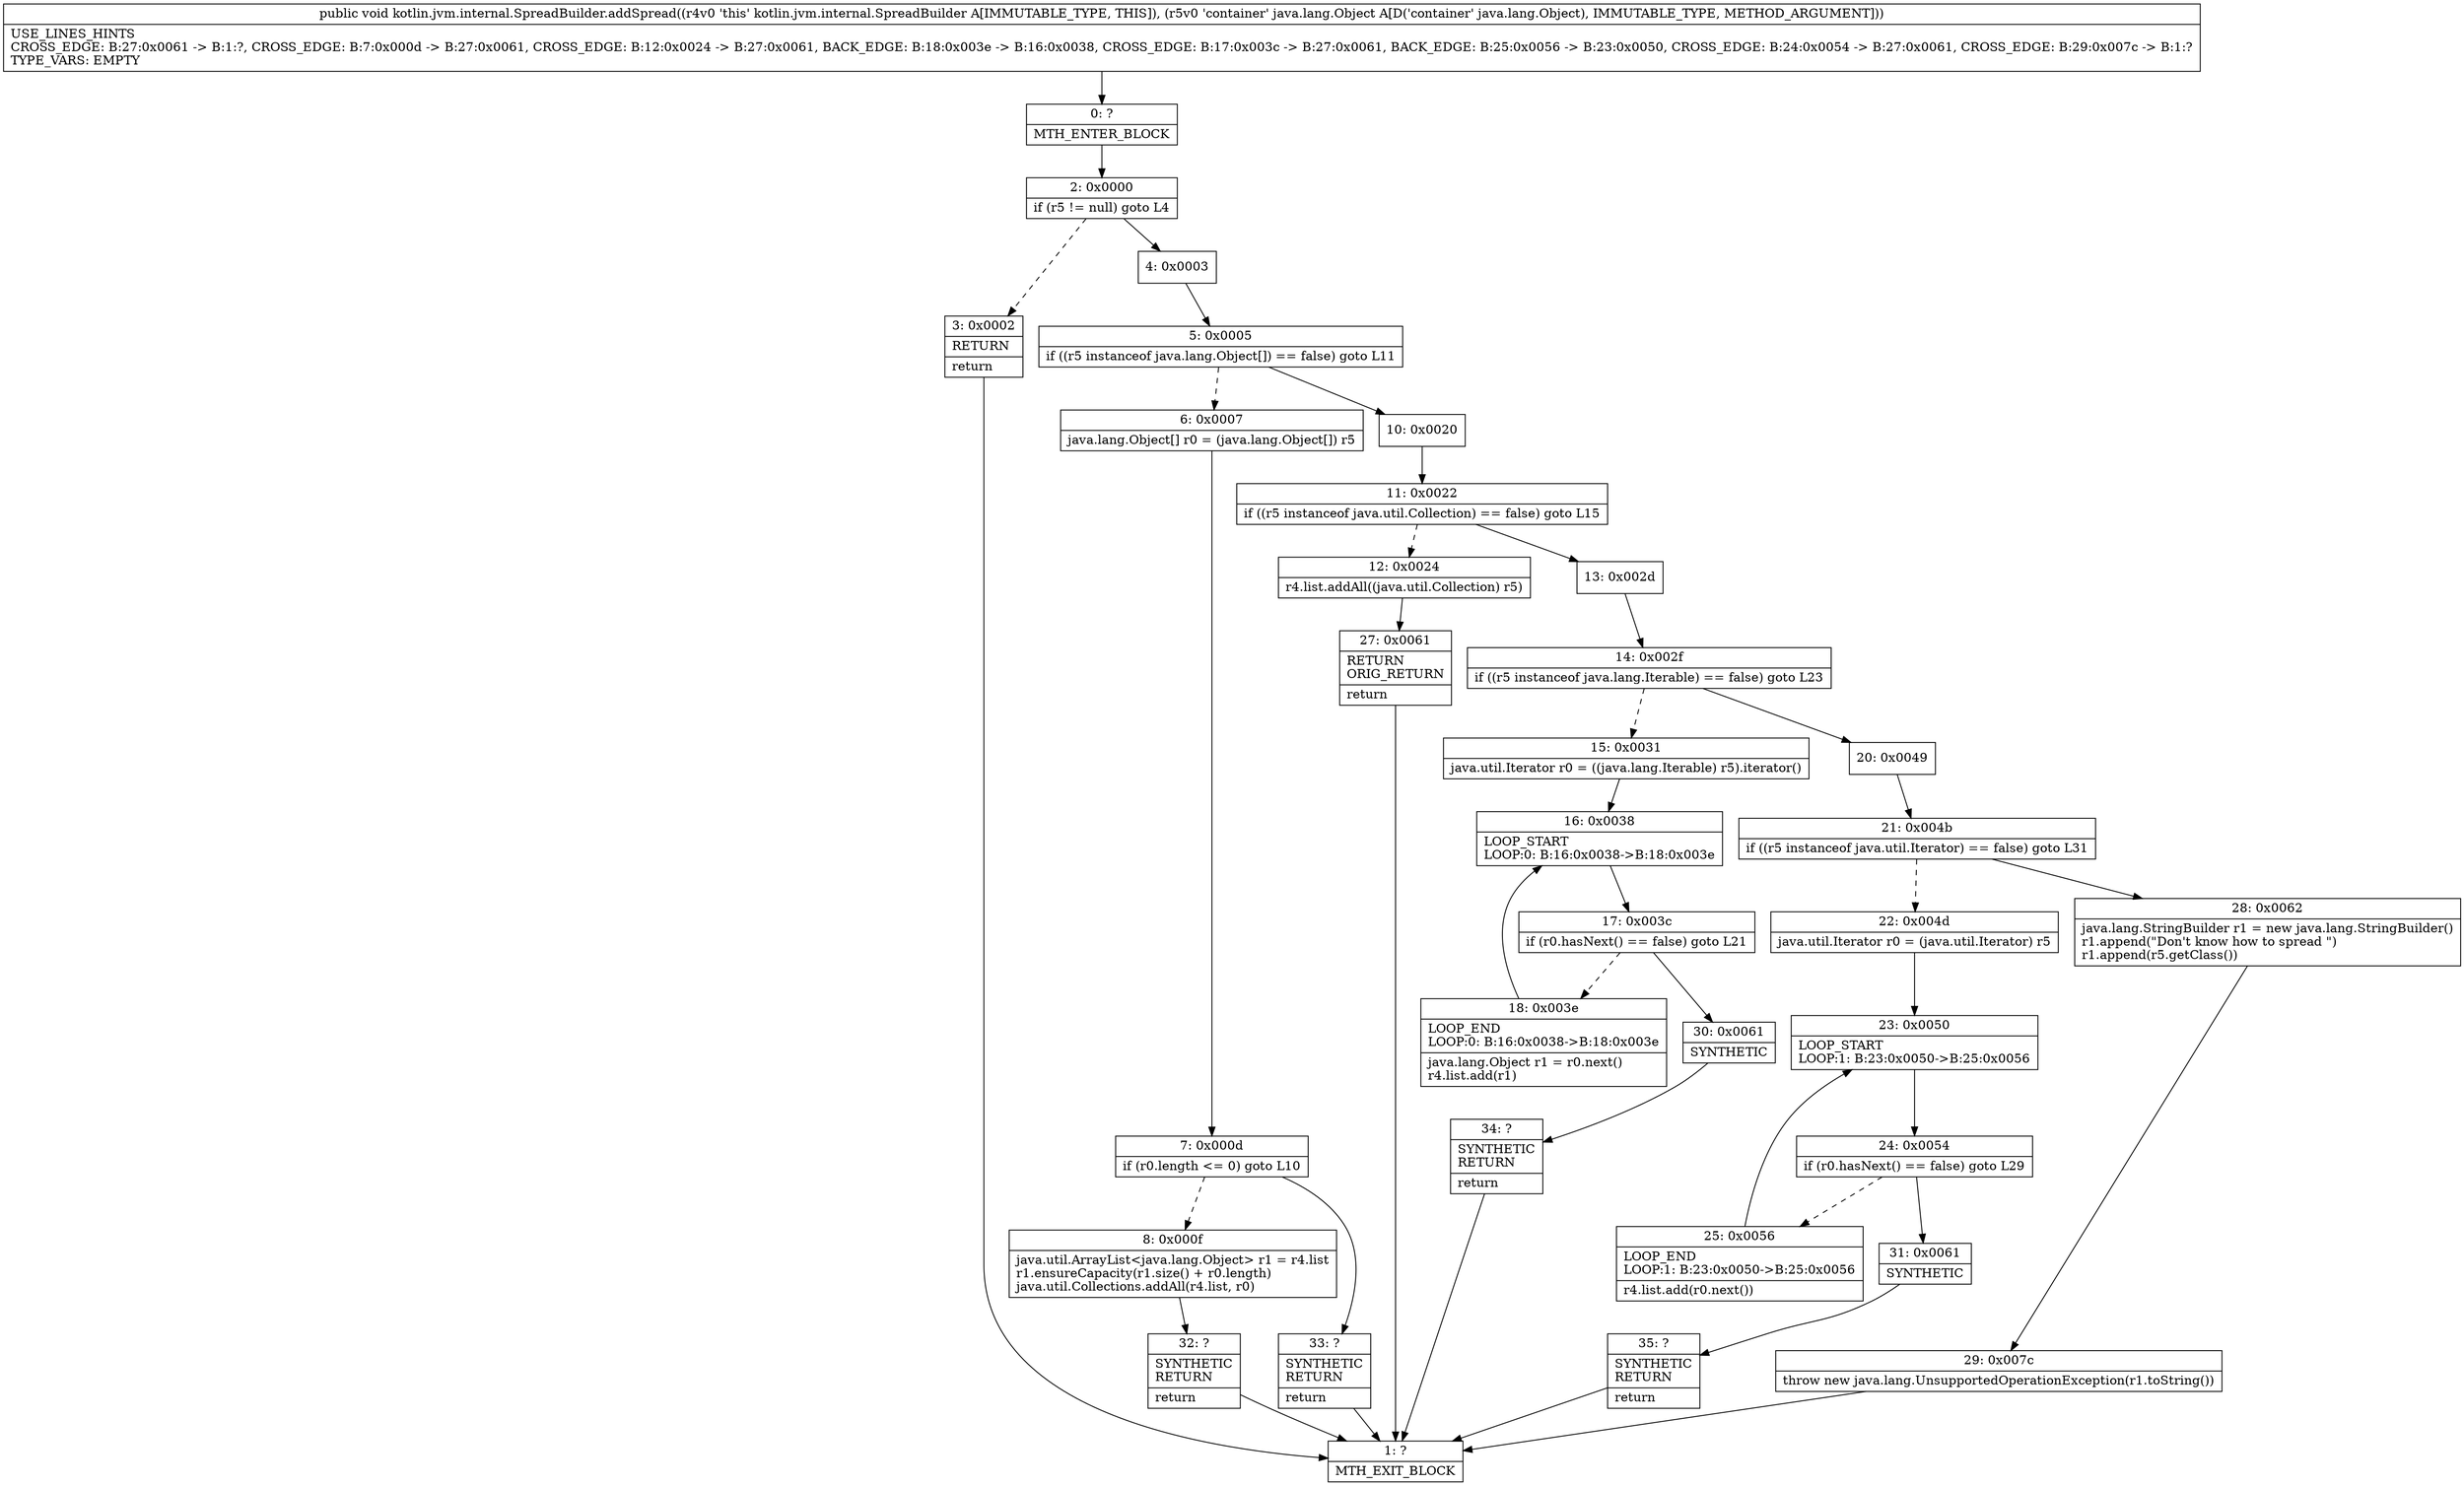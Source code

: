digraph "CFG forkotlin.jvm.internal.SpreadBuilder.addSpread(Ljava\/lang\/Object;)V" {
Node_0 [shape=record,label="{0\:\ ?|MTH_ENTER_BLOCK\l}"];
Node_2 [shape=record,label="{2\:\ 0x0000|if (r5 != null) goto L4\l}"];
Node_3 [shape=record,label="{3\:\ 0x0002|RETURN\l|return\l}"];
Node_1 [shape=record,label="{1\:\ ?|MTH_EXIT_BLOCK\l}"];
Node_4 [shape=record,label="{4\:\ 0x0003}"];
Node_5 [shape=record,label="{5\:\ 0x0005|if ((r5 instanceof java.lang.Object[]) == false) goto L11\l}"];
Node_6 [shape=record,label="{6\:\ 0x0007|java.lang.Object[] r0 = (java.lang.Object[]) r5\l}"];
Node_7 [shape=record,label="{7\:\ 0x000d|if (r0.length \<= 0) goto L10\l}"];
Node_8 [shape=record,label="{8\:\ 0x000f|java.util.ArrayList\<java.lang.Object\> r1 = r4.list\lr1.ensureCapacity(r1.size() + r0.length)\ljava.util.Collections.addAll(r4.list, r0)\l}"];
Node_32 [shape=record,label="{32\:\ ?|SYNTHETIC\lRETURN\l|return\l}"];
Node_33 [shape=record,label="{33\:\ ?|SYNTHETIC\lRETURN\l|return\l}"];
Node_10 [shape=record,label="{10\:\ 0x0020}"];
Node_11 [shape=record,label="{11\:\ 0x0022|if ((r5 instanceof java.util.Collection) == false) goto L15\l}"];
Node_12 [shape=record,label="{12\:\ 0x0024|r4.list.addAll((java.util.Collection) r5)\l}"];
Node_27 [shape=record,label="{27\:\ 0x0061|RETURN\lORIG_RETURN\l|return\l}"];
Node_13 [shape=record,label="{13\:\ 0x002d}"];
Node_14 [shape=record,label="{14\:\ 0x002f|if ((r5 instanceof java.lang.Iterable) == false) goto L23\l}"];
Node_15 [shape=record,label="{15\:\ 0x0031|java.util.Iterator r0 = ((java.lang.Iterable) r5).iterator()\l}"];
Node_16 [shape=record,label="{16\:\ 0x0038|LOOP_START\lLOOP:0: B:16:0x0038\-\>B:18:0x003e\l}"];
Node_17 [shape=record,label="{17\:\ 0x003c|if (r0.hasNext() == false) goto L21\l}"];
Node_18 [shape=record,label="{18\:\ 0x003e|LOOP_END\lLOOP:0: B:16:0x0038\-\>B:18:0x003e\l|java.lang.Object r1 = r0.next()\lr4.list.add(r1)\l}"];
Node_30 [shape=record,label="{30\:\ 0x0061|SYNTHETIC\l}"];
Node_34 [shape=record,label="{34\:\ ?|SYNTHETIC\lRETURN\l|return\l}"];
Node_20 [shape=record,label="{20\:\ 0x0049}"];
Node_21 [shape=record,label="{21\:\ 0x004b|if ((r5 instanceof java.util.Iterator) == false) goto L31\l}"];
Node_22 [shape=record,label="{22\:\ 0x004d|java.util.Iterator r0 = (java.util.Iterator) r5\l}"];
Node_23 [shape=record,label="{23\:\ 0x0050|LOOP_START\lLOOP:1: B:23:0x0050\-\>B:25:0x0056\l}"];
Node_24 [shape=record,label="{24\:\ 0x0054|if (r0.hasNext() == false) goto L29\l}"];
Node_25 [shape=record,label="{25\:\ 0x0056|LOOP_END\lLOOP:1: B:23:0x0050\-\>B:25:0x0056\l|r4.list.add(r0.next())\l}"];
Node_31 [shape=record,label="{31\:\ 0x0061|SYNTHETIC\l}"];
Node_35 [shape=record,label="{35\:\ ?|SYNTHETIC\lRETURN\l|return\l}"];
Node_28 [shape=record,label="{28\:\ 0x0062|java.lang.StringBuilder r1 = new java.lang.StringBuilder()\lr1.append(\"Don't know how to spread \")\lr1.append(r5.getClass())\l}"];
Node_29 [shape=record,label="{29\:\ 0x007c|throw new java.lang.UnsupportedOperationException(r1.toString())\l}"];
MethodNode[shape=record,label="{public void kotlin.jvm.internal.SpreadBuilder.addSpread((r4v0 'this' kotlin.jvm.internal.SpreadBuilder A[IMMUTABLE_TYPE, THIS]), (r5v0 'container' java.lang.Object A[D('container' java.lang.Object), IMMUTABLE_TYPE, METHOD_ARGUMENT]))  | USE_LINES_HINTS\lCROSS_EDGE: B:27:0x0061 \-\> B:1:?, CROSS_EDGE: B:7:0x000d \-\> B:27:0x0061, CROSS_EDGE: B:12:0x0024 \-\> B:27:0x0061, BACK_EDGE: B:18:0x003e \-\> B:16:0x0038, CROSS_EDGE: B:17:0x003c \-\> B:27:0x0061, BACK_EDGE: B:25:0x0056 \-\> B:23:0x0050, CROSS_EDGE: B:24:0x0054 \-\> B:27:0x0061, CROSS_EDGE: B:29:0x007c \-\> B:1:?\lTYPE_VARS: EMPTY\l}"];
MethodNode -> Node_0;Node_0 -> Node_2;
Node_2 -> Node_3[style=dashed];
Node_2 -> Node_4;
Node_3 -> Node_1;
Node_4 -> Node_5;
Node_5 -> Node_6[style=dashed];
Node_5 -> Node_10;
Node_6 -> Node_7;
Node_7 -> Node_8[style=dashed];
Node_7 -> Node_33;
Node_8 -> Node_32;
Node_32 -> Node_1;
Node_33 -> Node_1;
Node_10 -> Node_11;
Node_11 -> Node_12[style=dashed];
Node_11 -> Node_13;
Node_12 -> Node_27;
Node_27 -> Node_1;
Node_13 -> Node_14;
Node_14 -> Node_15[style=dashed];
Node_14 -> Node_20;
Node_15 -> Node_16;
Node_16 -> Node_17;
Node_17 -> Node_18[style=dashed];
Node_17 -> Node_30;
Node_18 -> Node_16;
Node_30 -> Node_34;
Node_34 -> Node_1;
Node_20 -> Node_21;
Node_21 -> Node_22[style=dashed];
Node_21 -> Node_28;
Node_22 -> Node_23;
Node_23 -> Node_24;
Node_24 -> Node_25[style=dashed];
Node_24 -> Node_31;
Node_25 -> Node_23;
Node_31 -> Node_35;
Node_35 -> Node_1;
Node_28 -> Node_29;
Node_29 -> Node_1;
}

